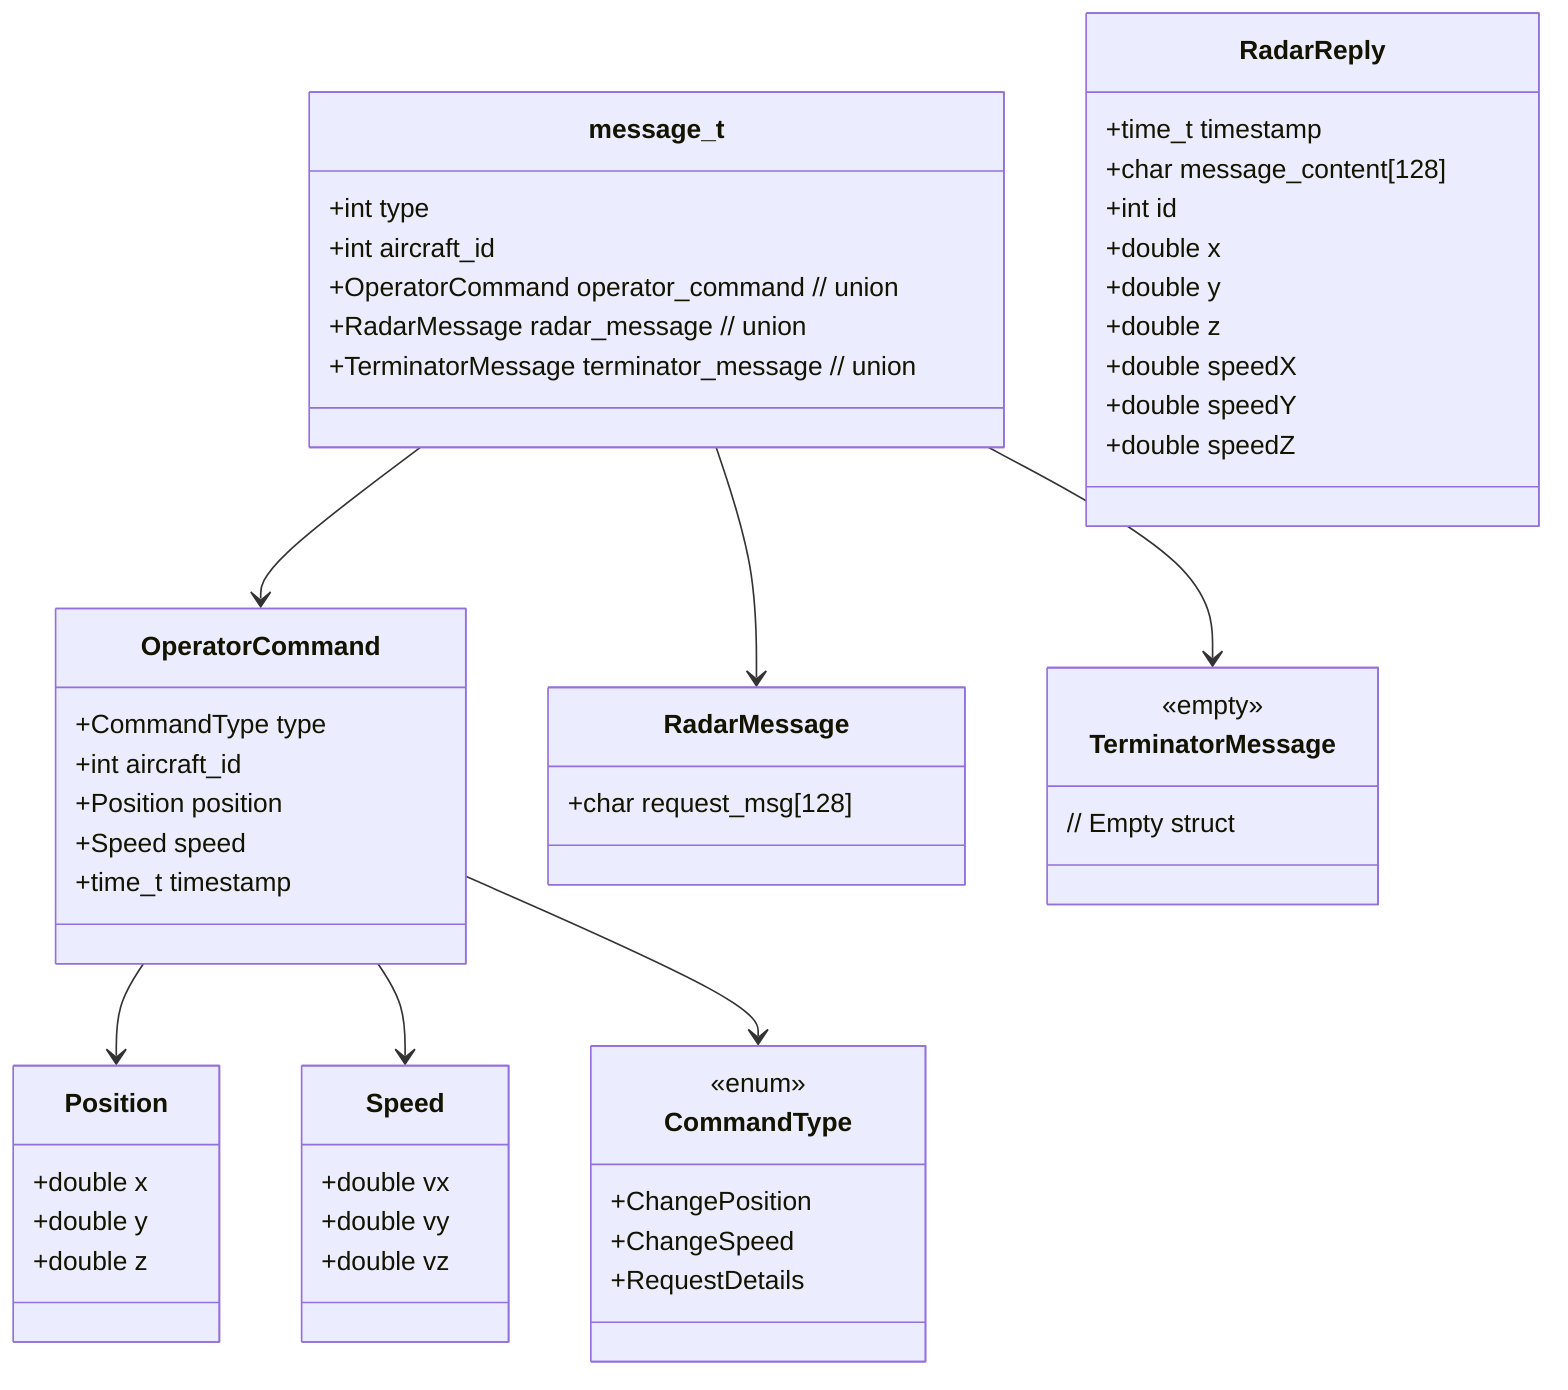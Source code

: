 classDiagram
direction TB

class CommandType {
    <<enum>>
    +ChangePosition
    +ChangeSpeed
    +RequestDetails
}

class Position {
    +double x
    +double y
    +double z
}

class Speed {
    +double vx
    +double vy
    +double vz
}

class OperatorCommand {
    +CommandType type
    +int aircraft_id
    +Position position
    +Speed speed
    +time_t timestamp
}

class RadarMessage {
    +char request_msg[128]
}

class TerminatorMessage {
    <<empty>>
    // Empty struct
}

class message_t {
    +int type
    +int aircraft_id
    +OperatorCommand operator_command  // union
    +RadarMessage radar_message        // union
    +TerminatorMessage terminator_message  // union
}

class RadarReply {
    +time_t timestamp
    +char message_content[128]
    +int id
    +double x
    +double y
    +double z
    +double speedX
    +double speedY
    +double speedZ
}

%% Relationships
OperatorCommand --> Position
OperatorCommand --> Speed
OperatorCommand --> CommandType
message_t --> OperatorCommand
message_t --> RadarMessage
message_t --> TerminatorMessage